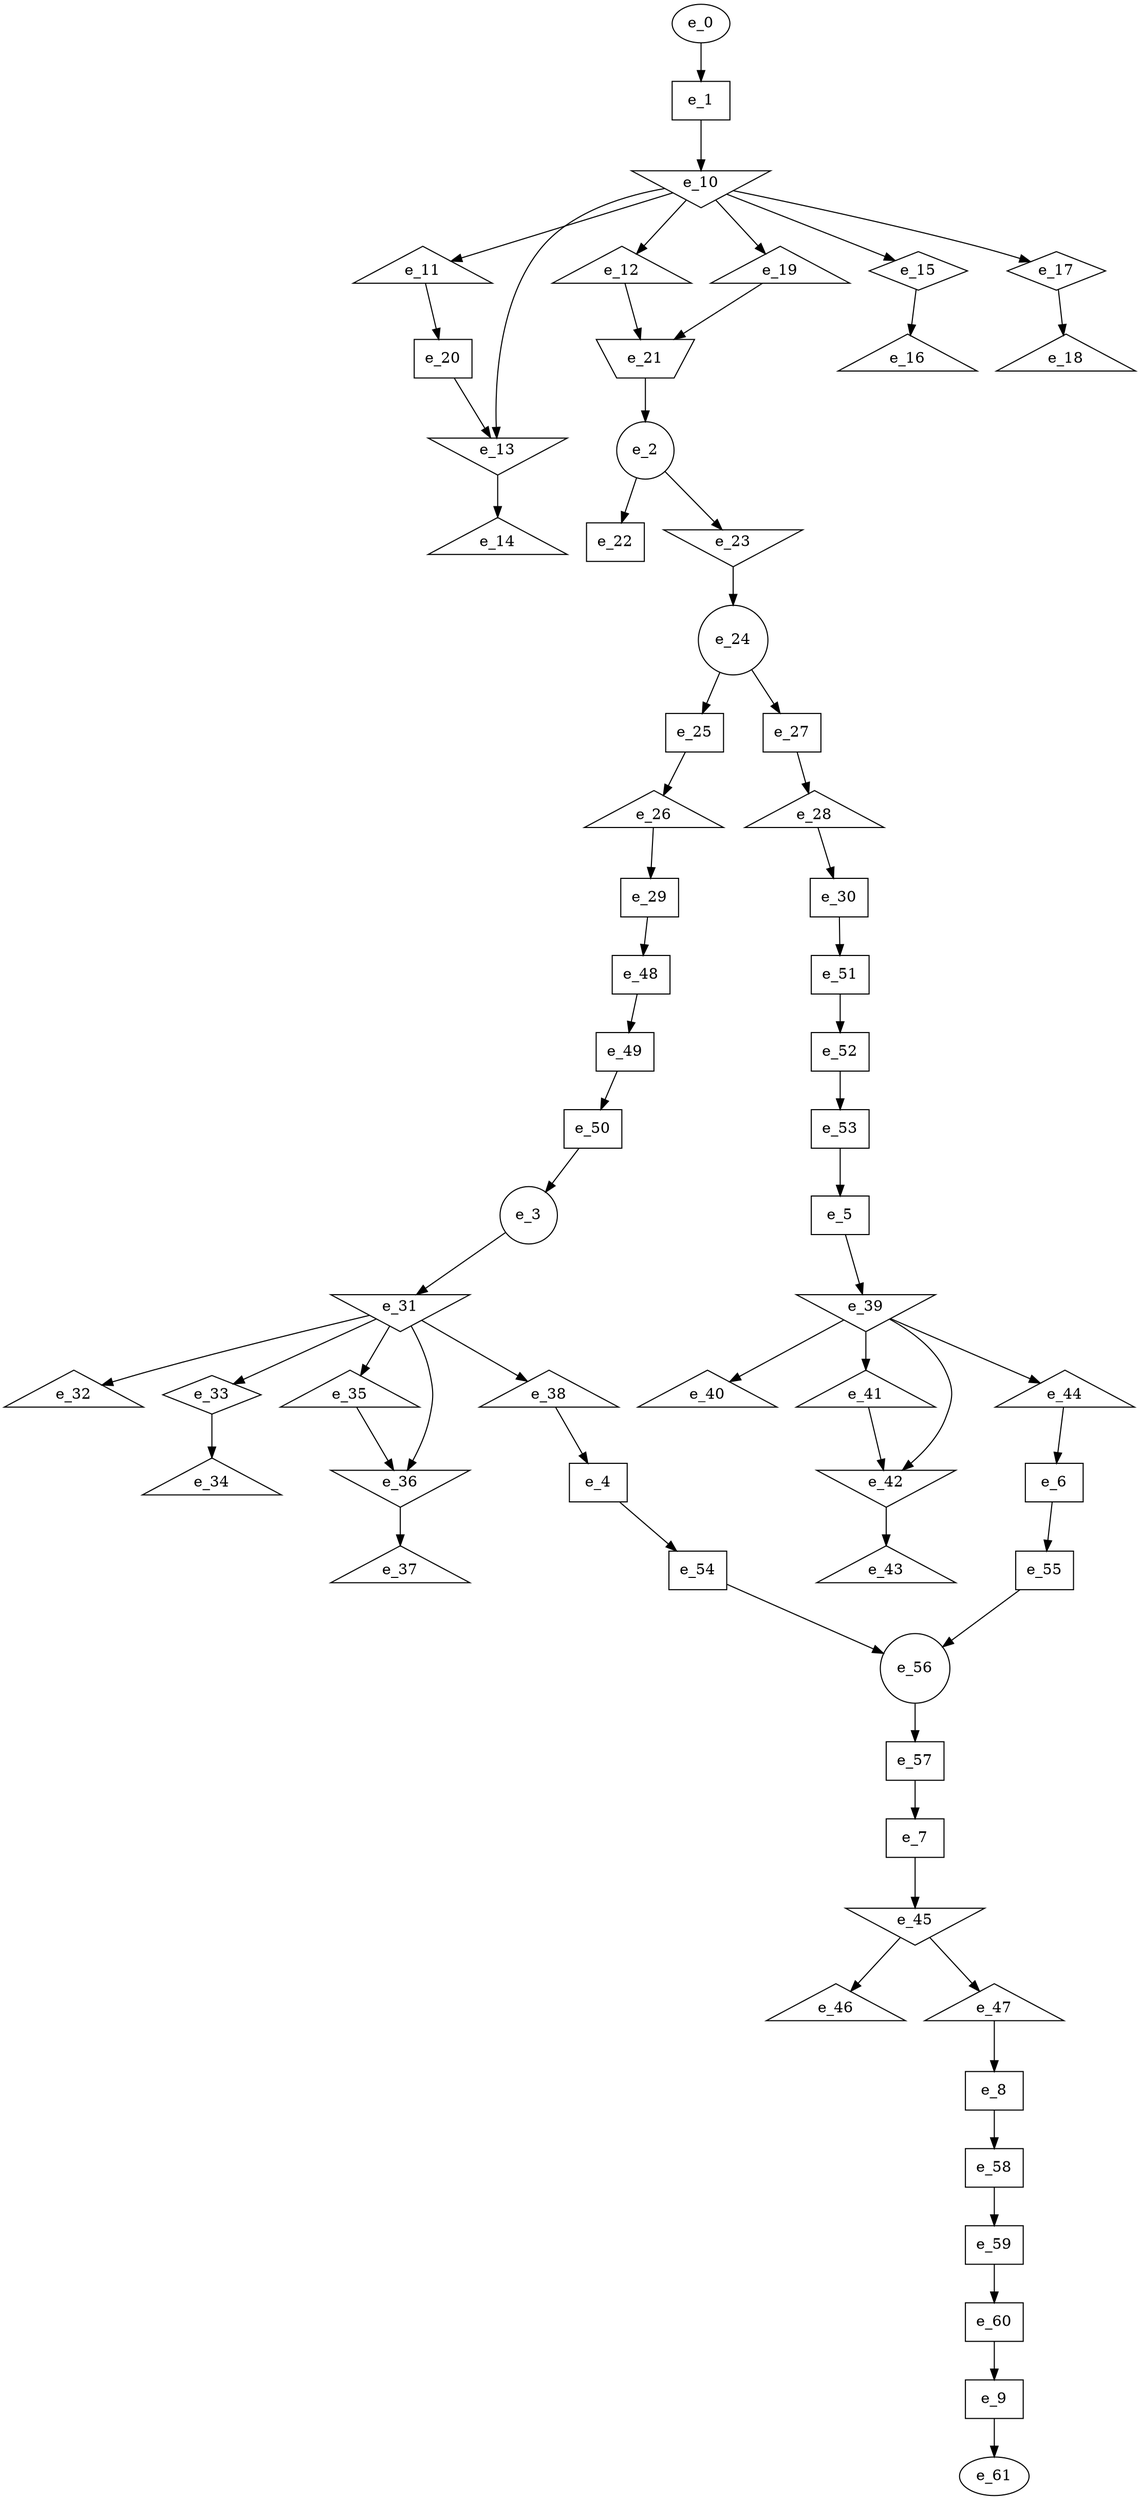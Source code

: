 digraph control_path {
  e_0: entry_node : n ;
  e_1 [shape = dot];
  e_2 [shape = circle];
  e_3 [shape = circle];
  e_4 [shape = dot];
  e_5 [shape = dot];
  e_6 [shape = dot];
  e_7 [shape = dot];
  e_8 [shape = dot];
  e_9 [shape = dot];
  e_10 [shape = invtriangle];
  e_11 [shape = triangle];
  e_12 [shape = triangle];
  e_13 [shape = invtriangle];
  e_14 [shape = triangle];
  e_15 [shape = diamond];
  e_16 [shape = triangle];
  e_17 [shape = diamond];
  e_18 [shape = triangle];
  e_19 [shape = triangle];
  e_20 [shape = dot];
  e_21 [shape = invtrapezium];
  e_22 [shape = dot];
  e_23 [shape = invtriangle];
  e_24 [shape = circle];
  e_25 [shape = dot];
  e_26 [shape = triangle];
  e_27 [shape = dot];
  e_28 [shape = triangle];
  e_29 [shape = dot];
  e_30 [shape = dot];
  e_31 [shape = invtriangle];
  e_32 [shape = triangle];
  e_33 [shape = diamond];
  e_34 [shape = triangle];
  e_35 [shape = triangle];
  e_36 [shape = invtriangle];
  e_37 [shape = triangle];
  e_38 [shape = triangle];
  e_39 [shape = invtriangle];
  e_40 [shape = triangle];
  e_41 [shape = triangle];
  e_42 [shape = invtriangle];
  e_43 [shape = triangle];
  e_44 [shape = triangle];
  e_45 [shape = invtriangle];
  e_46 [shape = triangle];
  e_47 [shape = triangle];
  e_48 [shape = dot];
  e_49 [shape = dot];
  e_50 [shape = dot];
  e_51 [shape = dot];
  e_52 [shape = dot];
  e_53 [shape = dot];
  e_54 [shape = dot];
  e_55 [shape = dot];
  e_56 [shape = circle];
  e_57 [shape = dot];
  e_58 [shape = dot];
  e_59 [shape = dot];
  e_60 [shape = dot];
  e_61: exit_node : s ;
  e_0 -> e_1;
  e_21 -> e_2;
  e_50 -> e_3;
  e_38 -> e_4;
  e_53 -> e_5;
  e_44 -> e_6;
  e_57 -> e_7;
  e_47 -> e_8;
  e_60 -> e_9;
  e_1 -> e_10;
  e_10 -> e_11;
  e_10 -> e_12;
  e_10 -> e_13;
  e_20 -> e_13;
  e_13 -> e_14;
  e_10 -> e_15;
  e_15 -> e_16;
  e_10 -> e_17;
  e_17 -> e_18;
  e_10 -> e_19;
  e_11 -> e_20;
  e_12 -> e_21;
  e_19 -> e_21;
  e_2 -> e_22;
  e_2 -> e_23;
  e_23 -> e_24;
  e_24 -> e_25;
  e_25 -> e_26;
  e_24 -> e_27;
  e_27 -> e_28;
  e_26 -> e_29;
  e_28 -> e_30;
  e_3 -> e_31;
  e_31 -> e_32;
  e_31 -> e_33;
  e_33 -> e_34;
  e_31 -> e_35;
  e_35 -> e_36;
  e_31 -> e_36;
  e_36 -> e_37;
  e_31 -> e_38;
  e_5 -> e_39;
  e_39 -> e_40;
  e_39 -> e_41;
  e_39 -> e_42;
  e_41 -> e_42;
  e_42 -> e_43;
  e_39 -> e_44;
  e_7 -> e_45;
  e_45 -> e_46;
  e_45 -> e_47;
  e_29 -> e_48;
  e_48 -> e_49;
  e_49 -> e_50;
  e_30 -> e_51;
  e_51 -> e_52;
  e_52 -> e_53;
  e_4 -> e_54;
  e_6 -> e_55;
  e_54 -> e_56;
  e_55 -> e_56;
  e_56 -> e_57;
  e_8 -> e_58;
  e_58 -> e_59;
  e_59 -> e_60;
  e_9 -> e_61;
}
